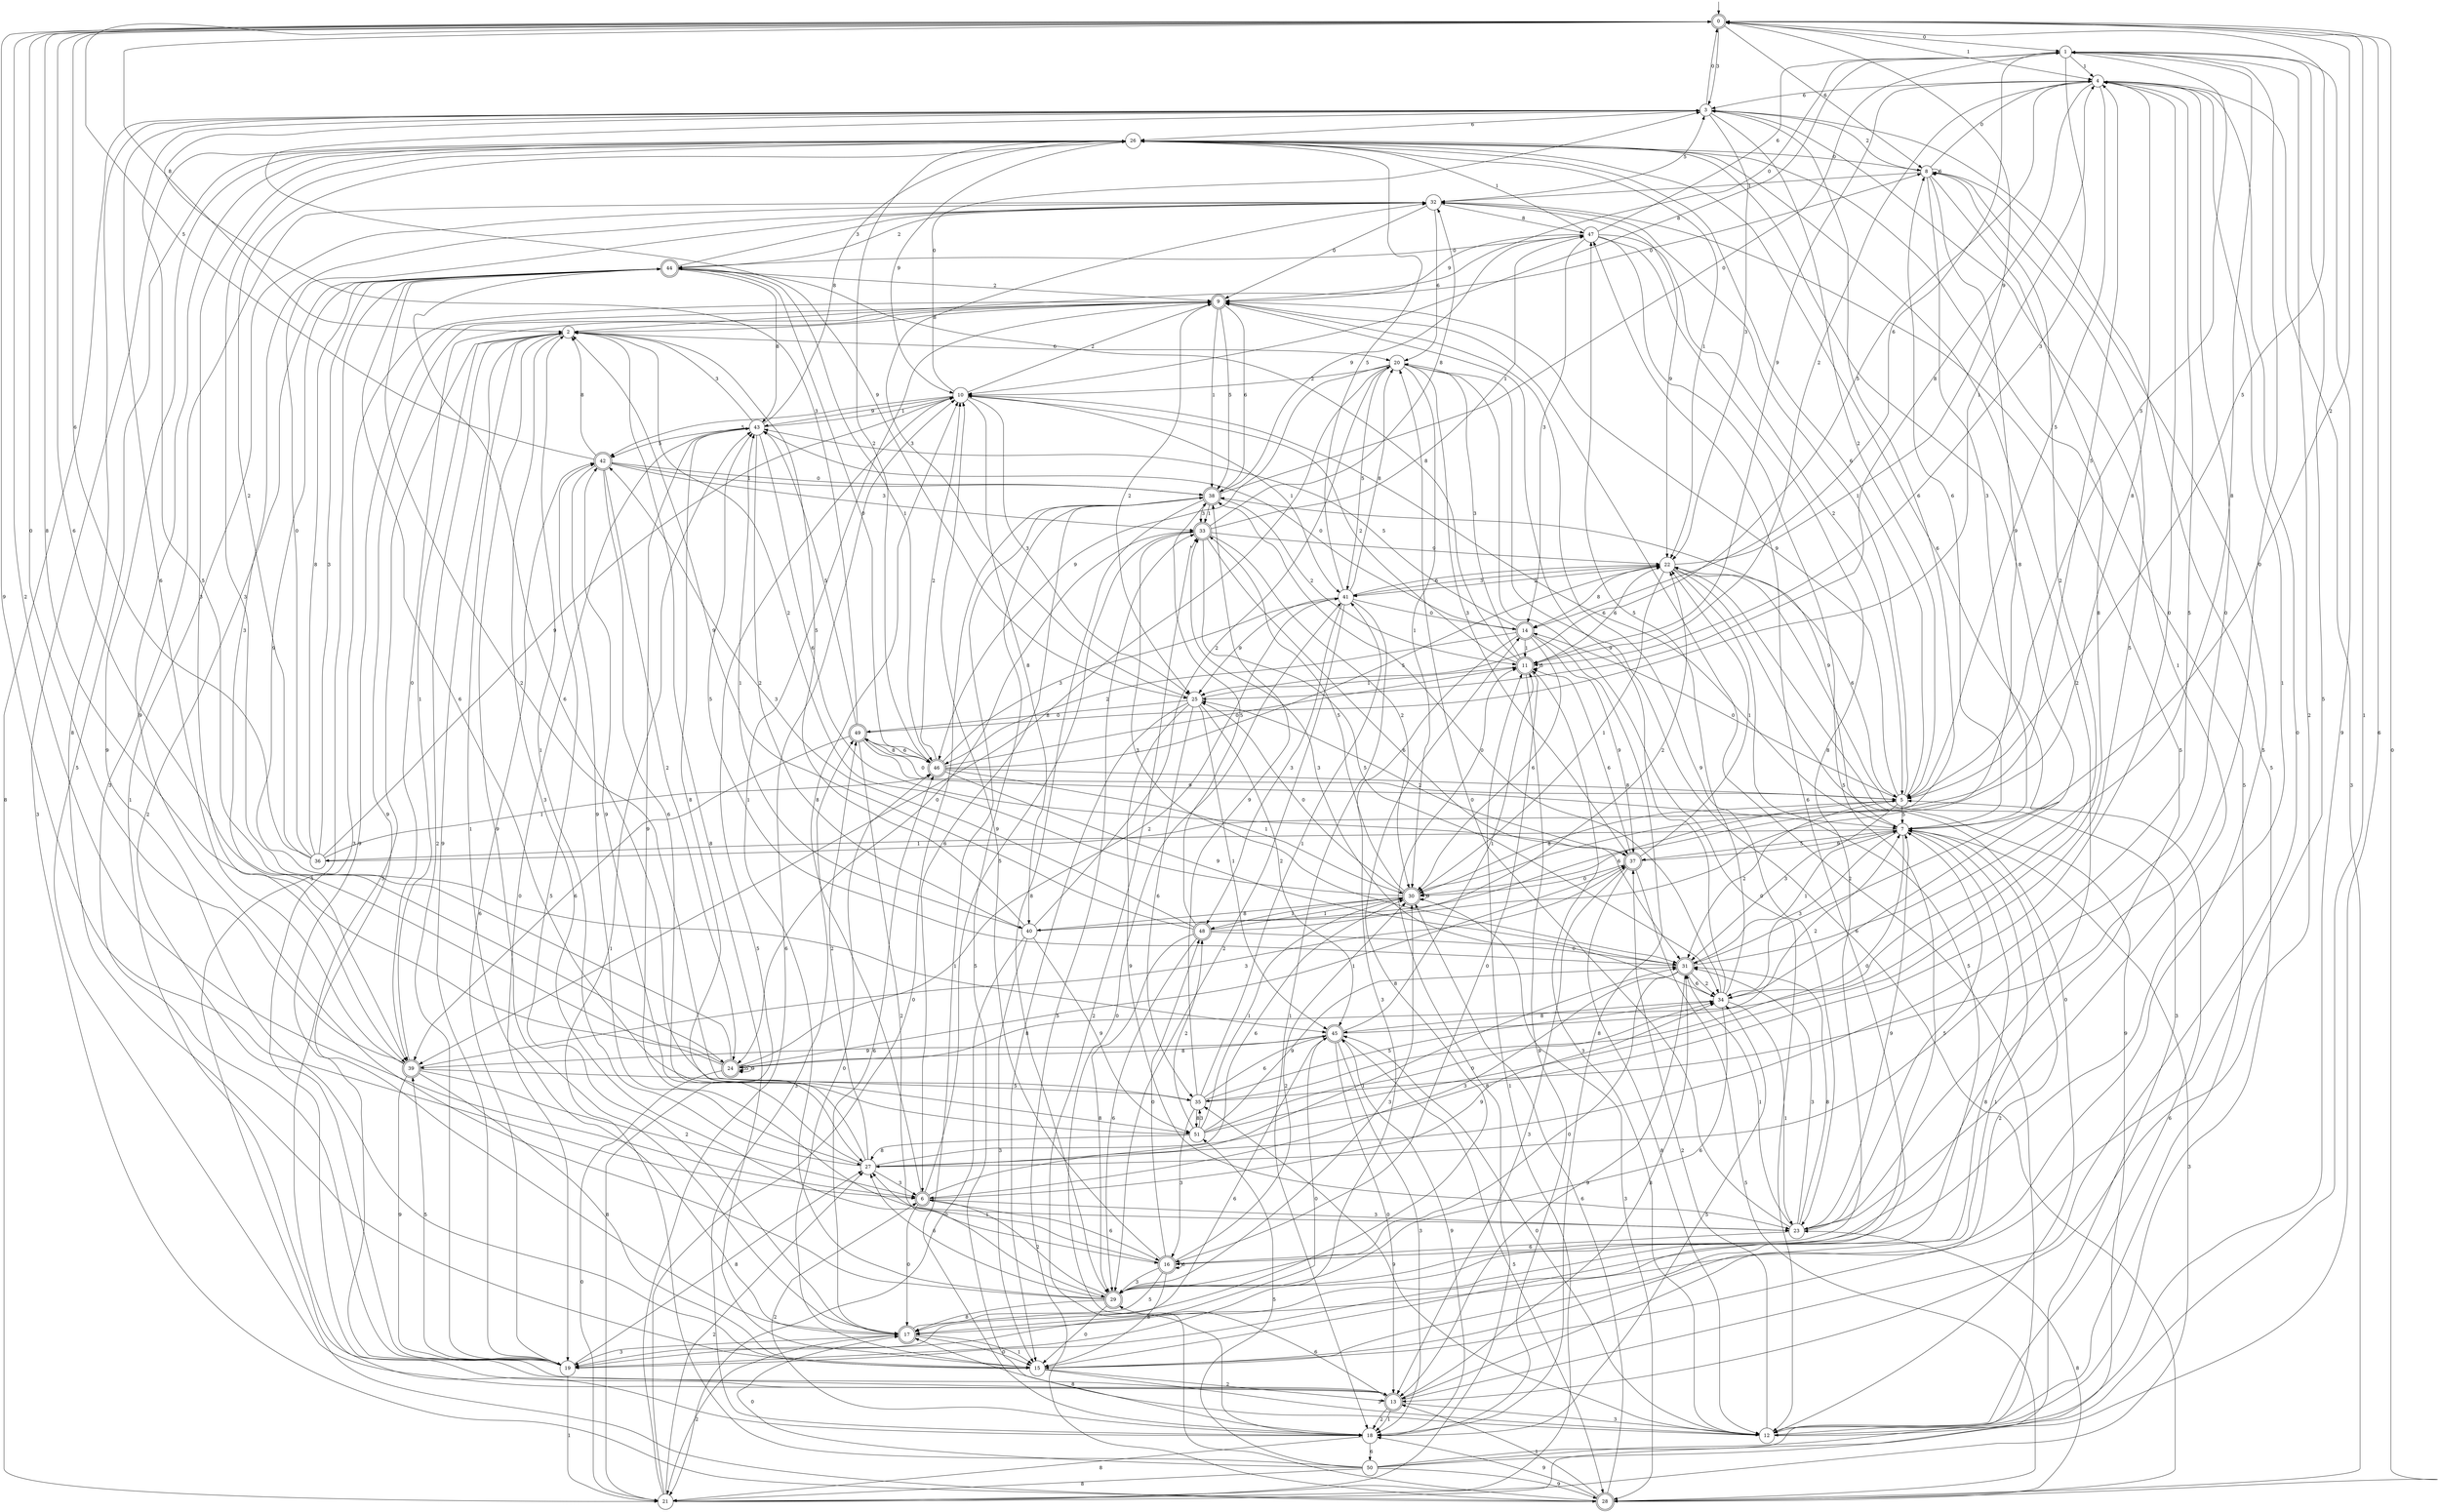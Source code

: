 digraph g {

	s0 [shape="doublecircle" label="0"];
	s1 [shape="circle" label="1"];
	s2 [shape="circle" label="2"];
	s3 [shape="circle" label="3"];
	s4 [shape="circle" label="4"];
	s5 [shape="circle" label="5"];
	s6 [shape="doublecircle" label="6"];
	s7 [shape="circle" label="7"];
	s8 [shape="circle" label="8"];
	s9 [shape="doublecircle" label="9"];
	s10 [shape="circle" label="10"];
	s11 [shape="doublecircle" label="11"];
	s12 [shape="circle" label="12"];
	s13 [shape="doublecircle" label="13"];
	s14 [shape="doublecircle" label="14"];
	s15 [shape="circle" label="15"];
	s16 [shape="doublecircle" label="16"];
	s17 [shape="doublecircle" label="17"];
	s18 [shape="circle" label="18"];
	s19 [shape="circle" label="19"];
	s20 [shape="circle" label="20"];
	s21 [shape="circle" label="21"];
	s22 [shape="circle" label="22"];
	s23 [shape="circle" label="23"];
	s24 [shape="doublecircle" label="24"];
	s25 [shape="circle" label="25"];
	s26 [shape="circle" label="26"];
	s27 [shape="circle" label="27"];
	s28 [shape="doublecircle" label="28"];
	s29 [shape="doublecircle" label="29"];
	s30 [shape="doublecircle" label="30"];
	s31 [shape="doublecircle" label="31"];
	s32 [shape="circle" label="32"];
	s33 [shape="doublecircle" label="33"];
	s34 [shape="circle" label="34"];
	s35 [shape="circle" label="35"];
	s36 [shape="circle" label="36"];
	s37 [shape="doublecircle" label="37"];
	s38 [shape="doublecircle" label="38"];
	s39 [shape="doublecircle" label="39"];
	s40 [shape="circle" label="40"];
	s41 [shape="circle" label="41"];
	s42 [shape="doublecircle" label="42"];
	s43 [shape="circle" label="43"];
	s44 [shape="doublecircle" label="44"];
	s45 [shape="doublecircle" label="45"];
	s46 [shape="doublecircle" label="46"];
	s47 [shape="circle" label="47"];
	s48 [shape="doublecircle" label="48"];
	s49 [shape="doublecircle" label="49"];
	s50 [shape="circle" label="50"];
	s51 [shape="circle" label="51"];
	s0 -> s1 [label="0"];
	s0 -> s2 [label="8"];
	s0 -> s3 [label="3"];
	s0 -> s4 [label="1"];
	s0 -> s5 [label="5"];
	s0 -> s6 [label="9"];
	s0 -> s7 [label="2"];
	s0 -> s8 [label="6"];
	s1 -> s9 [label="0"];
	s1 -> s10 [label="8"];
	s1 -> s11 [label="3"];
	s1 -> s4 [label="1"];
	s1 -> s5 [label="5"];
	s1 -> s12 [label="9"];
	s1 -> s13 [label="2"];
	s1 -> s14 [label="6"];
	s2 -> s8 [label="0"];
	s2 -> s15 [label="8"];
	s2 -> s16 [label="3"];
	s2 -> s17 [label="1"];
	s2 -> s18 [label="5"];
	s2 -> s17 [label="9"];
	s2 -> s19 [label="2"];
	s2 -> s20 [label="6"];
	s3 -> s0 [label="0"];
	s3 -> s21 [label="8"];
	s3 -> s22 [label="3"];
	s3 -> s23 [label="1"];
	s3 -> s24 [label="5"];
	s3 -> s25 [label="9"];
	s3 -> s5 [label="2"];
	s3 -> s26 [label="6"];
	s4 -> s27 [label="0"];
	s4 -> s25 [label="8"];
	s4 -> s28 [label="3"];
	s4 -> s29 [label="1"];
	s4 -> s5 [label="5"];
	s4 -> s11 [label="9"];
	s4 -> s11 [label="2"];
	s4 -> s3 [label="6"];
	s5 -> s14 [label="0"];
	s5 -> s30 [label="8"];
	s5 -> s31 [label="3"];
	s5 -> s32 [label="1"];
	s5 -> s7 [label="5"];
	s5 -> s9 [label="9"];
	s5 -> s31 [label="2"];
	s5 -> s26 [label="6"];
	s6 -> s17 [label="0"];
	s6 -> s10 [label="8"];
	s6 -> s23 [label="3"];
	s6 -> s31 [label="1"];
	s6 -> s33 [label="5"];
	s6 -> s34 [label="9"];
	s6 -> s0 [label="2"];
	s6 -> s16 [label="6"];
	s7 -> s35 [label="0"];
	s7 -> s15 [label="8"];
	s7 -> s34 [label="3"];
	s7 -> s36 [label="1"];
	s7 -> s37 [label="5"];
	s7 -> s38 [label="9"];
	s7 -> s13 [label="2"];
	s7 -> s8 [label="6"];
	s8 -> s4 [label="0"];
	s8 -> s24 [label="8"];
	s8 -> s7 [label="3"];
	s8 -> s32 [label="1"];
	s8 -> s17 [label="5"];
	s8 -> s30 [label="9"];
	s8 -> s3 [label="2"];
	s8 -> s8 [label="6"];
	s9 -> s39 [label="0"];
	s9 -> s2 [label="8"];
	s9 -> s13 [label="3"];
	s9 -> s38 [label="1"];
	s9 -> s38 [label="5"];
	s9 -> s23 [label="9"];
	s9 -> s25 [label="2"];
	s9 -> s38 [label="6"];
	s10 -> s3 [label="0"];
	s10 -> s40 [label="8"];
	s10 -> s25 [label="3"];
	s10 -> s41 [label="1"];
	s10 -> s42 [label="5"];
	s10 -> s43 [label="9"];
	s10 -> s9 [label="2"];
	s10 -> s7 [label="6"];
	s11 -> s16 [label="0"];
	s11 -> s44 [label="8"];
	s11 -> s20 [label="3"];
	s11 -> s25 [label="1"];
	s11 -> s11 [label="5"];
	s11 -> s18 [label="9"];
	s11 -> s10 [label="2"];
	s11 -> s22 [label="6"];
	s12 -> s45 [label="0"];
	s12 -> s17 [label="8"];
	s12 -> s11 [label="3"];
	s12 -> s0 [label="1"];
	s12 -> s3 [label="5"];
	s12 -> s35 [label="9"];
	s12 -> s37 [label="2"];
	s12 -> s5 [label="6"];
	s13 -> s4 [label="0"];
	s13 -> s31 [label="8"];
	s13 -> s12 [label="3"];
	s13 -> s18 [label="1"];
	s13 -> s26 [label="5"];
	s13 -> s9 [label="9"];
	s13 -> s18 [label="2"];
	s13 -> s29 [label="6"];
	s14 -> s43 [label="0"];
	s14 -> s18 [label="8"];
	s14 -> s19 [label="3"];
	s14 -> s11 [label="1"];
	s14 -> s43 [label="5"];
	s14 -> s37 [label="9"];
	s14 -> s46 [label="2"];
	s14 -> s30 [label="6"];
	s15 -> s46 [label="0"];
	s15 -> s3 [label="8"];
	s15 -> s12 [label="3"];
	s15 -> s7 [label="1"];
	s15 -> s1 [label="5"];
	s15 -> s26 [label="9"];
	s15 -> s13 [label="2"];
	s15 -> s47 [label="6"];
	s16 -> s48 [label="0"];
	s16 -> s15 [label="8"];
	s16 -> s29 [label="3"];
	s16 -> s27 [label="1"];
	s16 -> s17 [label="5"];
	s16 -> s10 [label="9"];
	s16 -> s30 [label="2"];
	s16 -> s16 [label="6"];
	s17 -> s15 [label="0"];
	s17 -> s14 [label="8"];
	s17 -> s19 [label="3"];
	s17 -> s15 [label="1"];
	s17 -> s42 [label="5"];
	s17 -> s9 [label="9"];
	s17 -> s21 [label="2"];
	s17 -> s46 [label="6"];
	s18 -> s41 [label="0"];
	s18 -> s21 [label="8"];
	s18 -> s49 [label="3"];
	s18 -> s38 [label="1"];
	s18 -> s34 [label="5"];
	s18 -> s45 [label="9"];
	s18 -> s6 [label="2"];
	s18 -> s50 [label="6"];
	s19 -> s45 [label="0"];
	s19 -> s27 [label="8"];
	s19 -> s32 [label="3"];
	s19 -> s21 [label="1"];
	s19 -> s39 [label="5"];
	s19 -> s2 [label="9"];
	s19 -> s44 [label="2"];
	s19 -> s42 [label="6"];
	s20 -> s12 [label="0"];
	s20 -> s39 [label="8"];
	s20 -> s37 [label="3"];
	s20 -> s30 [label="1"];
	s20 -> s41 [label="5"];
	s20 -> s46 [label="9"];
	s20 -> s10 [label="2"];
	s20 -> s28 [label="6"];
	s21 -> s38 [label="0"];
	s21 -> s11 [label="8"];
	s21 -> s7 [label="3"];
	s21 -> s11 [label="1"];
	s21 -> s10 [label="5"];
	s21 -> s22 [label="9"];
	s21 -> s27 [label="2"];
	s21 -> s10 [label="6"];
	s22 -> s12 [label="0"];
	s22 -> s14 [label="8"];
	s22 -> s41 [label="3"];
	s22 -> s30 [label="1"];
	s22 -> s19 [label="5"];
	s22 -> s0 [label="9"];
	s22 -> s41 [label="2"];
	s22 -> s5 [label="6"];
	s23 -> s20 [label="0"];
	s23 -> s31 [label="8"];
	s23 -> s31 [label="3"];
	s23 -> s31 [label="1"];
	s23 -> s7 [label="5"];
	s23 -> s7 [label="9"];
	s23 -> s26 [label="2"];
	s23 -> s16 [label="6"];
	s24 -> s21 [label="0"];
	s24 -> s0 [label="8"];
	s24 -> s26 [label="3"];
	s24 -> s37 [label="1"];
	s24 -> s24 [label="5"];
	s24 -> s24 [label="9"];
	s24 -> s41 [label="2"];
	s24 -> s0 [label="6"];
	s25 -> s49 [label="0"];
	s25 -> s15 [label="8"];
	s25 -> s32 [label="3"];
	s25 -> s45 [label="1"];
	s25 -> s4 [label="5"];
	s25 -> s23 [label="9"];
	s25 -> s45 [label="2"];
	s25 -> s35 [label="6"];
	s26 -> s8 [label="0"];
	s26 -> s34 [label="8"];
	s26 -> s39 [label="3"];
	s26 -> s22 [label="1"];
	s26 -> s12 [label="5"];
	s26 -> s10 [label="9"];
	s26 -> s46 [label="2"];
	s26 -> s31 [label="6"];
	s27 -> s4 [label="0"];
	s27 -> s43 [label="8"];
	s27 -> s6 [label="3"];
	s27 -> s2 [label="1"];
	s27 -> s4 [label="5"];
	s27 -> s42 [label="9"];
	s27 -> s49 [label="2"];
	s27 -> s30 [label="6"];
	s28 -> s0 [label="0"];
	s28 -> s23 [label="8"];
	s28 -> s26 [label="3"];
	s28 -> s13 [label="1"];
	s28 -> s33 [label="5"];
	s28 -> s18 [label="9"];
	s28 -> s33 [label="2"];
	s28 -> s30 [label="6"];
	s29 -> s15 [label="0"];
	s29 -> s17 [label="8"];
	s29 -> s30 [label="3"];
	s29 -> s9 [label="1"];
	s29 -> s32 [label="5"];
	s29 -> s26 [label="9"];
	s29 -> s6 [label="2"];
	s29 -> s27 [label="6"];
	s30 -> s25 [label="0"];
	s30 -> s40 [label="8"];
	s30 -> s28 [label="3"];
	s30 -> s48 [label="1"];
	s30 -> s33 [label="5"];
	s30 -> s30 [label="9"];
	s30 -> s2 [label="2"];
	s30 -> s3 [label="6"];
	s31 -> s29 [label="0"];
	s31 -> s1 [label="8"];
	s31 -> s6 [label="3"];
	s31 -> s7 [label="1"];
	s31 -> s43 [label="5"];
	s31 -> s13 [label="9"];
	s31 -> s34 [label="2"];
	s31 -> s34 [label="6"];
	s32 -> s9 [label="0"];
	s32 -> s47 [label="8"];
	s32 -> s39 [label="3"];
	s32 -> s13 [label="1"];
	s32 -> s3 [label="5"];
	s32 -> s22 [label="9"];
	s32 -> s44 [label="2"];
	s32 -> s20 [label="6"];
	s33 -> s24 [label="0"];
	s33 -> s32 [label="8"];
	s33 -> s31 [label="3"];
	s33 -> s47 [label="1"];
	s33 -> s34 [label="5"];
	s33 -> s22 [label="9"];
	s33 -> s30 [label="2"];
	s33 -> s31 [label="6"];
	s34 -> s38 [label="0"];
	s34 -> s45 [label="8"];
	s34 -> s33 [label="3"];
	s34 -> s23 [label="1"];
	s34 -> s47 [label="5"];
	s34 -> s9 [label="9"];
	s34 -> s8 [label="2"];
	s34 -> s29 [label="6"];
	s35 -> s1 [label="0"];
	s35 -> s51 [label="8"];
	s35 -> s16 [label="3"];
	s35 -> s41 [label="1"];
	s35 -> s34 [label="5"];
	s35 -> s38 [label="9"];
	s35 -> s44 [label="2"];
	s35 -> s45 [label="6"];
	s36 -> s32 [label="0"];
	s36 -> s44 [label="8"];
	s36 -> s44 [label="3"];
	s36 -> s46 [label="1"];
	s36 -> s4 [label="5"];
	s36 -> s10 [label="9"];
	s36 -> s26 [label="2"];
	s36 -> s0 [label="6"];
	s37 -> s30 [label="0"];
	s37 -> s12 [label="8"];
	s37 -> s13 [label="3"];
	s37 -> s22 [label="1"];
	s37 -> s28 [label="5"];
	s37 -> s7 [label="9"];
	s37 -> s25 [label="2"];
	s37 -> s11 [label="6"];
	s38 -> s1 [label="0"];
	s38 -> s29 [label="8"];
	s38 -> s33 [label="3"];
	s38 -> s33 [label="1"];
	s38 -> s18 [label="5"];
	s38 -> s47 [label="9"];
	s38 -> s11 [label="2"];
	s38 -> s6 [label="6"];
	s39 -> s0 [label="0"];
	s39 -> s15 [label="8"];
	s39 -> s37 [label="3"];
	s39 -> s2 [label="1"];
	s39 -> s35 [label="5"];
	s39 -> s19 [label="9"];
	s39 -> s6 [label="2"];
	s39 -> s3 [label="6"];
	s40 -> s21 [label="0"];
	s40 -> s4 [label="8"];
	s40 -> s15 [label="3"];
	s40 -> s43 [label="1"];
	s40 -> s2 [label="5"];
	s40 -> s51 [label="9"];
	s40 -> s20 [label="2"];
	s40 -> s5 [label="6"];
	s41 -> s14 [label="0"];
	s41 -> s20 [label="8"];
	s41 -> s48 [label="3"];
	s41 -> s18 [label="1"];
	s41 -> s26 [label="5"];
	s41 -> s25 [label="9"];
	s41 -> s29 [label="2"];
	s41 -> s22 [label="6"];
	s42 -> s38 [label="0"];
	s42 -> s2 [label="8"];
	s42 -> s33 [label="3"];
	s42 -> s38 [label="1"];
	s42 -> s0 [label="5"];
	s42 -> s27 [label="9"];
	s42 -> s24 [label="2"];
	s42 -> s27 [label="6"];
	s43 -> s19 [label="0"];
	s43 -> s26 [label="8"];
	s43 -> s2 [label="3"];
	s43 -> s10 [label="1"];
	s43 -> s42 [label="5"];
	s43 -> s23 [label="9"];
	s43 -> s40 [label="2"];
	s43 -> s37 [label="6"];
	s44 -> s46 [label="0"];
	s44 -> s43 [label="8"];
	s44 -> s32 [label="3"];
	s44 -> s46 [label="1"];
	s44 -> s28 [label="5"];
	s44 -> s45 [label="9"];
	s44 -> s9 [label="2"];
	s44 -> s51 [label="6"];
	s45 -> s13 [label="0"];
	s45 -> s24 [label="8"];
	s45 -> s18 [label="3"];
	s45 -> s11 [label="1"];
	s45 -> s28 [label="5"];
	s45 -> s39 [label="9"];
	s45 -> s7 [label="2"];
	s45 -> s19 [label="6"];
	s46 -> s11 [label="0"];
	s46 -> s5 [label="8"];
	s46 -> s41 [label="3"];
	s46 -> s30 [label="1"];
	s46 -> s22 [label="5"];
	s46 -> s31 [label="9"];
	s46 -> s10 [label="2"];
	s46 -> s49 [label="6"];
	s47 -> s44 [label="0"];
	s47 -> s16 [label="8"];
	s47 -> s14 [label="3"];
	s47 -> s26 [label="1"];
	s47 -> s17 [label="5"];
	s47 -> s9 [label="9"];
	s47 -> s5 [label="2"];
	s47 -> s1 [label="6"];
	s48 -> s31 [label="0"];
	s48 -> s29 [label="8"];
	s48 -> s42 [label="3"];
	s48 -> s30 [label="1"];
	s48 -> s38 [label="5"];
	s48 -> s2 [label="9"];
	s48 -> s22 [label="2"];
	s48 -> s29 [label="6"];
	s49 -> s5 [label="0"];
	s49 -> s46 [label="8"];
	s49 -> s3 [label="3"];
	s49 -> s4 [label="1"];
	s49 -> s43 [label="5"];
	s49 -> s7 [label="9"];
	s49 -> s29 [label="2"];
	s49 -> s39 [label="6"];
	s50 -> s17 [label="0"];
	s50 -> s21 [label="8"];
	s50 -> s22 [label="3"];
	s50 -> s43 [label="1"];
	s50 -> s51 [label="5"];
	s50 -> s28 [label="9"];
	s50 -> s9 [label="2"];
	s50 -> s0 [label="6"];
	s51 -> s34 [label="0"];
	s51 -> s27 [label="8"];
	s51 -> s35 [label="3"];
	s51 -> s30 [label="1"];
	s51 -> s8 [label="5"];
	s51 -> s31 [label="9"];
	s51 -> s48 [label="2"];
	s51 -> s44 [label="6"];

__start0 [label="" shape="none" width="0" height="0"];
__start0 -> s0;

}
